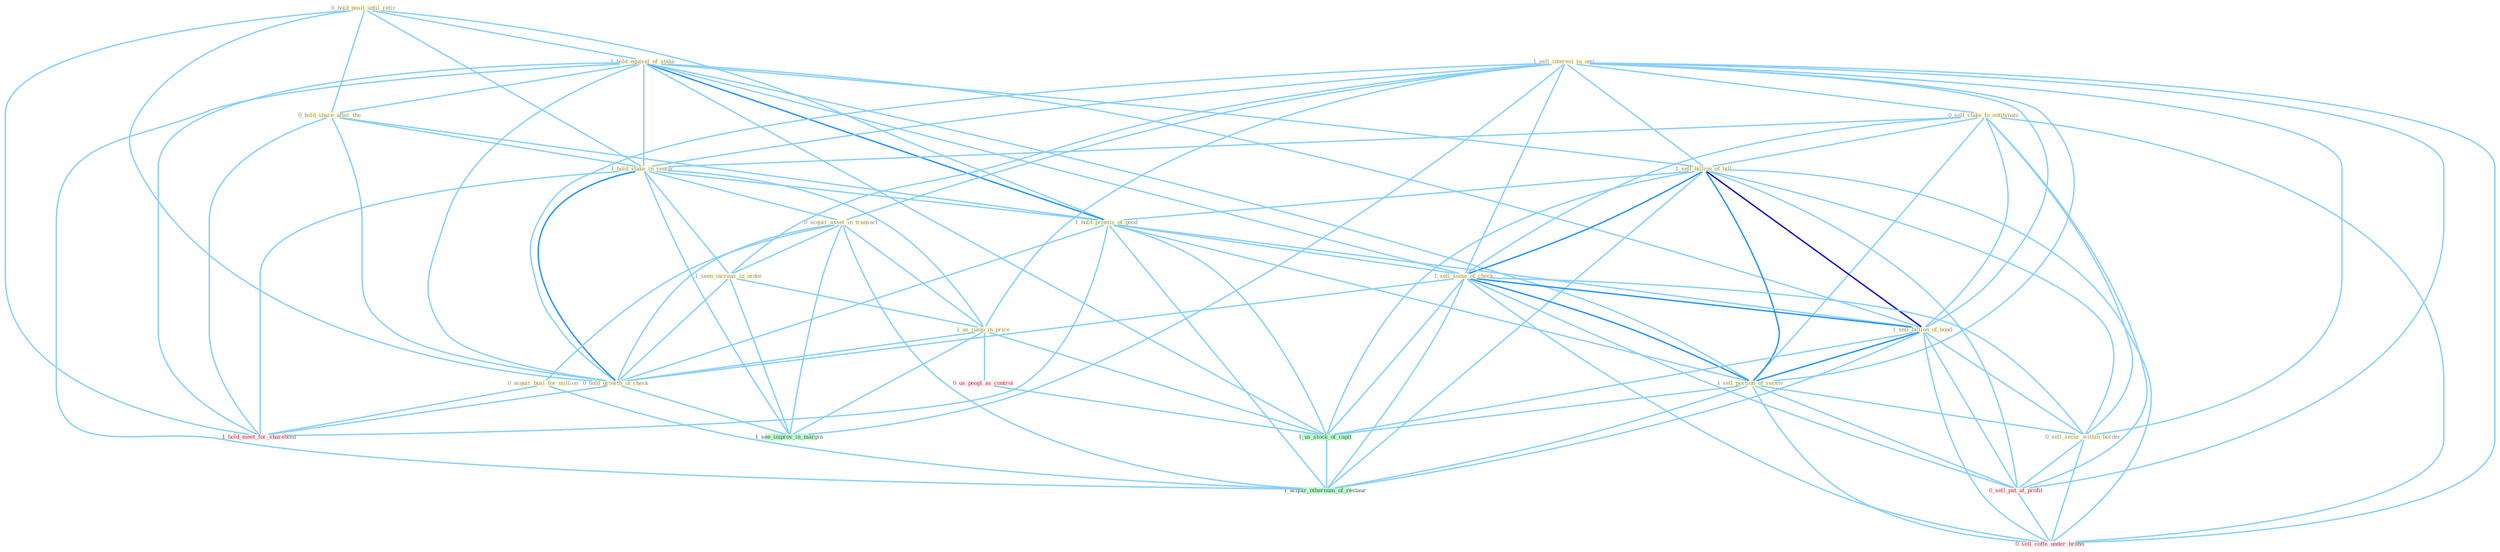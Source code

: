 Graph G{ 
    node
    [shape=polygon,style=filled,width=.5,height=.06,color="#BDFCC9",fixedsize=true,fontsize=4,
    fontcolor="#2f4f4f"];
    {node
    [color="#ffffe0", fontcolor="#8b7d6b"] "0_hold_posit_until_retir " "1_hold_equival_of_stake " "1_sell_interest_in_unit " "0_sell_stake_to_entitynam " "0_hold_share_after_the " "1_hold_stake_in_ventur " "1_sell_billion_of_bill " "1_hold_promis_of_good " "0_acquir_asset_in_transact " "1_sell_some_of_check " "1_sell_billion_of_bond " "1_sell_portion_of_receiv " "1_seen_increas_in_order " "0_sell_secur_within_border " "0_acquir_busi_for_million " "1_us_jump_in_price " "0_hold_growth_in_check "}
{node [color="#fff0f5", fontcolor="#b22222"] "0_us_peopl_as_control " "0_sell_put_at_profit " "0_sell_coffe_under_brand " "1_hold_meet_for_sharehold "}
edge [color="#B0E2FF"];

	"0_hold_posit_until_retir " -- "1_hold_equival_of_stake " [w="1", color="#87cefa" ];
	"0_hold_posit_until_retir " -- "0_hold_share_after_the " [w="1", color="#87cefa" ];
	"0_hold_posit_until_retir " -- "1_hold_stake_in_ventur " [w="1", color="#87cefa" ];
	"0_hold_posit_until_retir " -- "1_hold_promis_of_good " [w="1", color="#87cefa" ];
	"0_hold_posit_until_retir " -- "0_hold_growth_in_check " [w="1", color="#87cefa" ];
	"0_hold_posit_until_retir " -- "1_hold_meet_for_sharehold " [w="1", color="#87cefa" ];
	"1_hold_equival_of_stake " -- "0_hold_share_after_the " [w="1", color="#87cefa" ];
	"1_hold_equival_of_stake " -- "1_hold_stake_in_ventur " [w="1", color="#87cefa" ];
	"1_hold_equival_of_stake " -- "1_sell_billion_of_bill " [w="1", color="#87cefa" ];
	"1_hold_equival_of_stake " -- "1_hold_promis_of_good " [w="2", color="#1e90ff" , len=0.8];
	"1_hold_equival_of_stake " -- "1_sell_some_of_check " [w="1", color="#87cefa" ];
	"1_hold_equival_of_stake " -- "1_sell_billion_of_bond " [w="1", color="#87cefa" ];
	"1_hold_equival_of_stake " -- "1_sell_portion_of_receiv " [w="1", color="#87cefa" ];
	"1_hold_equival_of_stake " -- "0_hold_growth_in_check " [w="1", color="#87cefa" ];
	"1_hold_equival_of_stake " -- "1_us_stock_of_capit " [w="1", color="#87cefa" ];
	"1_hold_equival_of_stake " -- "1_hold_meet_for_sharehold " [w="1", color="#87cefa" ];
	"1_hold_equival_of_stake " -- "1_acquir_othernum_of_restaur " [w="1", color="#87cefa" ];
	"1_sell_interest_in_unit " -- "0_sell_stake_to_entitynam " [w="1", color="#87cefa" ];
	"1_sell_interest_in_unit " -- "1_hold_stake_in_ventur " [w="1", color="#87cefa" ];
	"1_sell_interest_in_unit " -- "1_sell_billion_of_bill " [w="1", color="#87cefa" ];
	"1_sell_interest_in_unit " -- "0_acquir_asset_in_transact " [w="1", color="#87cefa" ];
	"1_sell_interest_in_unit " -- "1_sell_some_of_check " [w="1", color="#87cefa" ];
	"1_sell_interest_in_unit " -- "1_sell_billion_of_bond " [w="1", color="#87cefa" ];
	"1_sell_interest_in_unit " -- "1_sell_portion_of_receiv " [w="1", color="#87cefa" ];
	"1_sell_interest_in_unit " -- "1_seen_increas_in_order " [w="1", color="#87cefa" ];
	"1_sell_interest_in_unit " -- "0_sell_secur_within_border " [w="1", color="#87cefa" ];
	"1_sell_interest_in_unit " -- "1_us_jump_in_price " [w="1", color="#87cefa" ];
	"1_sell_interest_in_unit " -- "0_hold_growth_in_check " [w="1", color="#87cefa" ];
	"1_sell_interest_in_unit " -- "0_sell_put_at_profit " [w="1", color="#87cefa" ];
	"1_sell_interest_in_unit " -- "1_see_improv_in_margin " [w="1", color="#87cefa" ];
	"1_sell_interest_in_unit " -- "0_sell_coffe_under_brand " [w="1", color="#87cefa" ];
	"0_sell_stake_to_entitynam " -- "1_hold_stake_in_ventur " [w="1", color="#87cefa" ];
	"0_sell_stake_to_entitynam " -- "1_sell_billion_of_bill " [w="1", color="#87cefa" ];
	"0_sell_stake_to_entitynam " -- "1_sell_some_of_check " [w="1", color="#87cefa" ];
	"0_sell_stake_to_entitynam " -- "1_sell_billion_of_bond " [w="1", color="#87cefa" ];
	"0_sell_stake_to_entitynam " -- "1_sell_portion_of_receiv " [w="1", color="#87cefa" ];
	"0_sell_stake_to_entitynam " -- "0_sell_secur_within_border " [w="1", color="#87cefa" ];
	"0_sell_stake_to_entitynam " -- "0_sell_put_at_profit " [w="1", color="#87cefa" ];
	"0_sell_stake_to_entitynam " -- "0_sell_coffe_under_brand " [w="1", color="#87cefa" ];
	"0_hold_share_after_the " -- "1_hold_stake_in_ventur " [w="1", color="#87cefa" ];
	"0_hold_share_after_the " -- "1_hold_promis_of_good " [w="1", color="#87cefa" ];
	"0_hold_share_after_the " -- "0_hold_growth_in_check " [w="1", color="#87cefa" ];
	"0_hold_share_after_the " -- "1_hold_meet_for_sharehold " [w="1", color="#87cefa" ];
	"1_hold_stake_in_ventur " -- "1_hold_promis_of_good " [w="1", color="#87cefa" ];
	"1_hold_stake_in_ventur " -- "0_acquir_asset_in_transact " [w="1", color="#87cefa" ];
	"1_hold_stake_in_ventur " -- "1_seen_increas_in_order " [w="1", color="#87cefa" ];
	"1_hold_stake_in_ventur " -- "1_us_jump_in_price " [w="1", color="#87cefa" ];
	"1_hold_stake_in_ventur " -- "0_hold_growth_in_check " [w="2", color="#1e90ff" , len=0.8];
	"1_hold_stake_in_ventur " -- "1_see_improv_in_margin " [w="1", color="#87cefa" ];
	"1_hold_stake_in_ventur " -- "1_hold_meet_for_sharehold " [w="1", color="#87cefa" ];
	"1_sell_billion_of_bill " -- "1_hold_promis_of_good " [w="1", color="#87cefa" ];
	"1_sell_billion_of_bill " -- "1_sell_some_of_check " [w="2", color="#1e90ff" , len=0.8];
	"1_sell_billion_of_bill " -- "1_sell_billion_of_bond " [w="3", color="#0000cd" , len=0.6];
	"1_sell_billion_of_bill " -- "1_sell_portion_of_receiv " [w="2", color="#1e90ff" , len=0.8];
	"1_sell_billion_of_bill " -- "0_sell_secur_within_border " [w="1", color="#87cefa" ];
	"1_sell_billion_of_bill " -- "0_sell_put_at_profit " [w="1", color="#87cefa" ];
	"1_sell_billion_of_bill " -- "1_us_stock_of_capit " [w="1", color="#87cefa" ];
	"1_sell_billion_of_bill " -- "0_sell_coffe_under_brand " [w="1", color="#87cefa" ];
	"1_sell_billion_of_bill " -- "1_acquir_othernum_of_restaur " [w="1", color="#87cefa" ];
	"1_hold_promis_of_good " -- "1_sell_some_of_check " [w="1", color="#87cefa" ];
	"1_hold_promis_of_good " -- "1_sell_billion_of_bond " [w="1", color="#87cefa" ];
	"1_hold_promis_of_good " -- "1_sell_portion_of_receiv " [w="1", color="#87cefa" ];
	"1_hold_promis_of_good " -- "0_hold_growth_in_check " [w="1", color="#87cefa" ];
	"1_hold_promis_of_good " -- "1_us_stock_of_capit " [w="1", color="#87cefa" ];
	"1_hold_promis_of_good " -- "1_hold_meet_for_sharehold " [w="1", color="#87cefa" ];
	"1_hold_promis_of_good " -- "1_acquir_othernum_of_restaur " [w="1", color="#87cefa" ];
	"0_acquir_asset_in_transact " -- "1_seen_increas_in_order " [w="1", color="#87cefa" ];
	"0_acquir_asset_in_transact " -- "0_acquir_busi_for_million " [w="1", color="#87cefa" ];
	"0_acquir_asset_in_transact " -- "1_us_jump_in_price " [w="1", color="#87cefa" ];
	"0_acquir_asset_in_transact " -- "0_hold_growth_in_check " [w="1", color="#87cefa" ];
	"0_acquir_asset_in_transact " -- "1_see_improv_in_margin " [w="1", color="#87cefa" ];
	"0_acquir_asset_in_transact " -- "1_acquir_othernum_of_restaur " [w="1", color="#87cefa" ];
	"1_sell_some_of_check " -- "1_sell_billion_of_bond " [w="2", color="#1e90ff" , len=0.8];
	"1_sell_some_of_check " -- "1_sell_portion_of_receiv " [w="2", color="#1e90ff" , len=0.8];
	"1_sell_some_of_check " -- "0_sell_secur_within_border " [w="1", color="#87cefa" ];
	"1_sell_some_of_check " -- "0_hold_growth_in_check " [w="1", color="#87cefa" ];
	"1_sell_some_of_check " -- "0_sell_put_at_profit " [w="1", color="#87cefa" ];
	"1_sell_some_of_check " -- "1_us_stock_of_capit " [w="1", color="#87cefa" ];
	"1_sell_some_of_check " -- "0_sell_coffe_under_brand " [w="1", color="#87cefa" ];
	"1_sell_some_of_check " -- "1_acquir_othernum_of_restaur " [w="1", color="#87cefa" ];
	"1_sell_billion_of_bond " -- "1_sell_portion_of_receiv " [w="2", color="#1e90ff" , len=0.8];
	"1_sell_billion_of_bond " -- "0_sell_secur_within_border " [w="1", color="#87cefa" ];
	"1_sell_billion_of_bond " -- "0_sell_put_at_profit " [w="1", color="#87cefa" ];
	"1_sell_billion_of_bond " -- "1_us_stock_of_capit " [w="1", color="#87cefa" ];
	"1_sell_billion_of_bond " -- "0_sell_coffe_under_brand " [w="1", color="#87cefa" ];
	"1_sell_billion_of_bond " -- "1_acquir_othernum_of_restaur " [w="1", color="#87cefa" ];
	"1_sell_portion_of_receiv " -- "0_sell_secur_within_border " [w="1", color="#87cefa" ];
	"1_sell_portion_of_receiv " -- "0_sell_put_at_profit " [w="1", color="#87cefa" ];
	"1_sell_portion_of_receiv " -- "1_us_stock_of_capit " [w="1", color="#87cefa" ];
	"1_sell_portion_of_receiv " -- "0_sell_coffe_under_brand " [w="1", color="#87cefa" ];
	"1_sell_portion_of_receiv " -- "1_acquir_othernum_of_restaur " [w="1", color="#87cefa" ];
	"1_seen_increas_in_order " -- "1_us_jump_in_price " [w="1", color="#87cefa" ];
	"1_seen_increas_in_order " -- "0_hold_growth_in_check " [w="1", color="#87cefa" ];
	"1_seen_increas_in_order " -- "1_see_improv_in_margin " [w="1", color="#87cefa" ];
	"0_sell_secur_within_border " -- "0_sell_put_at_profit " [w="1", color="#87cefa" ];
	"0_sell_secur_within_border " -- "0_sell_coffe_under_brand " [w="1", color="#87cefa" ];
	"0_acquir_busi_for_million " -- "1_hold_meet_for_sharehold " [w="1", color="#87cefa" ];
	"0_acquir_busi_for_million " -- "1_acquir_othernum_of_restaur " [w="1", color="#87cefa" ];
	"1_us_jump_in_price " -- "0_hold_growth_in_check " [w="1", color="#87cefa" ];
	"1_us_jump_in_price " -- "0_us_peopl_as_control " [w="1", color="#87cefa" ];
	"1_us_jump_in_price " -- "1_us_stock_of_capit " [w="1", color="#87cefa" ];
	"1_us_jump_in_price " -- "1_see_improv_in_margin " [w="1", color="#87cefa" ];
	"0_hold_growth_in_check " -- "1_see_improv_in_margin " [w="1", color="#87cefa" ];
	"0_hold_growth_in_check " -- "1_hold_meet_for_sharehold " [w="1", color="#87cefa" ];
	"0_us_peopl_as_control " -- "1_us_stock_of_capit " [w="1", color="#87cefa" ];
	"0_sell_put_at_profit " -- "0_sell_coffe_under_brand " [w="1", color="#87cefa" ];
	"1_us_stock_of_capit " -- "1_acquir_othernum_of_restaur " [w="1", color="#87cefa" ];
}